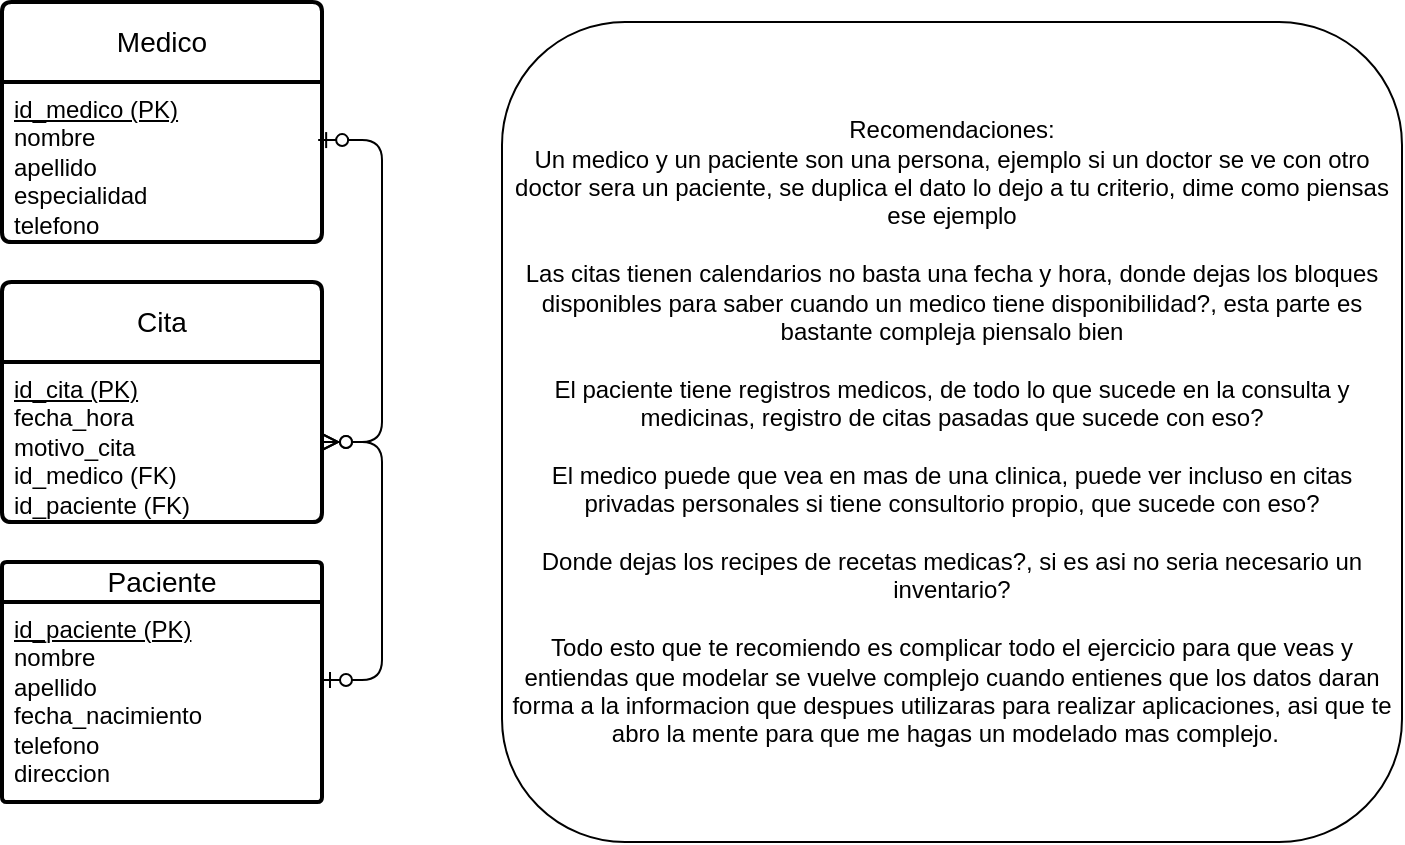 <mxfile version="27.0.9">
  <diagram id="IJ5O0eMPiJZNvBXdd9ch" name="Página-1">
    <mxGraphModel dx="1426" dy="841" grid="1" gridSize="10" guides="1" tooltips="1" connect="1" arrows="1" fold="1" page="1" pageScale="1" pageWidth="827" pageHeight="1169" math="0" shadow="0">
      <root>
        <mxCell id="0" />
        <mxCell id="1" parent="0" />
        <mxCell id="2" value="Medico" style="swimlane;childLayout=stackLayout;horizontal=1;startSize=40;horizontalStack=0;rounded=1;fontSize=14;fontStyle=0;strokeWidth=2;resizeParent=0;resizeLast=1;shadow=0;dashed=0;align=center;arcSize=4;whiteSpace=wrap;html=1;" parent="1" vertex="1">
          <mxGeometry x="70" y="70" width="160" height="120" as="geometry" />
        </mxCell>
        <mxCell id="3" value="&lt;u&gt;id_medico (PK)&lt;br&gt;&lt;/u&gt;nombre&lt;br&gt;apellido&lt;br&gt;especialidad&lt;br&gt;telefono" style="align=left;strokeColor=none;fillColor=none;spacingLeft=4;fontSize=12;verticalAlign=top;resizable=0;rotatable=0;part=1;html=1;" parent="2" vertex="1">
          <mxGeometry y="40" width="160" height="80" as="geometry" />
        </mxCell>
        <mxCell id="4" value="Paciente" style="swimlane;childLayout=stackLayout;horizontal=1;startSize=20;horizontalStack=0;rounded=1;fontSize=14;fontStyle=0;strokeWidth=2;resizeParent=0;resizeLast=1;shadow=0;dashed=0;align=center;arcSize=4;whiteSpace=wrap;html=1;" parent="1" vertex="1">
          <mxGeometry x="70" y="350" width="160" height="120" as="geometry" />
        </mxCell>
        <mxCell id="5" value="&lt;u&gt;id_paciente (PK)&lt;/u&gt;&lt;br&gt;nombre&lt;br&gt;apellido&lt;br&gt;fecha_nacimiento&lt;br&gt;telefono&lt;br&gt;direccion" style="align=left;strokeColor=none;fillColor=none;spacingLeft=4;fontSize=12;verticalAlign=top;resizable=0;rotatable=0;part=1;html=1;" parent="4" vertex="1">
          <mxGeometry y="20" width="160" height="100" as="geometry" />
        </mxCell>
        <mxCell id="6" value="Cita" style="swimlane;childLayout=stackLayout;horizontal=1;startSize=40;horizontalStack=0;rounded=1;fontSize=14;fontStyle=0;strokeWidth=2;resizeParent=0;resizeLast=1;shadow=0;dashed=0;align=center;arcSize=4;whiteSpace=wrap;html=1;" parent="1" vertex="1">
          <mxGeometry x="70" y="210" width="160" height="120" as="geometry" />
        </mxCell>
        <mxCell id="7" value="&lt;u&gt;id_cita (PK)&lt;/u&gt;&lt;br&gt;fecha_hora&lt;br&gt;motivo_cita&lt;br&gt;id_medico (FK)&lt;br&gt;id_paciente (FK)" style="align=left;strokeColor=none;fillColor=none;spacingLeft=4;fontSize=12;verticalAlign=top;resizable=0;rotatable=0;part=1;html=1;" parent="6" vertex="1">
          <mxGeometry y="40" width="160" height="80" as="geometry" />
        </mxCell>
        <mxCell id="10" value="" style="edgeStyle=entityRelationEdgeStyle;fontSize=12;html=1;endArrow=ERzeroToMany;startArrow=ERzeroToOne;exitX=0.988;exitY=0.363;exitDx=0;exitDy=0;exitPerimeter=0;" parent="1" source="3" target="7" edge="1">
          <mxGeometry width="100" height="100" relative="1" as="geometry">
            <mxPoint x="250" y="240" as="sourcePoint" />
            <mxPoint x="420" y="190" as="targetPoint" />
          </mxGeometry>
        </mxCell>
        <mxCell id="12" value="" style="edgeStyle=entityRelationEdgeStyle;fontSize=12;html=1;endArrow=ERzeroToMany;startArrow=ERzeroToOne;exitX=1;exitY=0.39;exitDx=0;exitDy=0;exitPerimeter=0;" parent="1" target="7" edge="1" source="5">
          <mxGeometry width="100" height="100" relative="1" as="geometry">
            <mxPoint x="550" y="580" as="sourcePoint" />
            <mxPoint x="650" y="480" as="targetPoint" />
          </mxGeometry>
        </mxCell>
        <mxCell id="f0w6jdH0DoRiAThcTYik-12" value="Recomendaciones:&lt;div&gt;Un medico y un paciente son una persona, ejemplo si un doctor se ve con otro doctor sera un paciente, se duplica el dato lo dejo a tu criterio, dime como piensas ese ejemplo&lt;/div&gt;&lt;div&gt;&lt;br&gt;&lt;/div&gt;&lt;div&gt;Las citas tienen calendarios no basta una fecha y hora, donde dejas los bloques disponibles para saber cuando un medico tiene disponibilidad?, esta parte es bastante compleja piensalo bien&lt;/div&gt;&lt;div&gt;&lt;br&gt;&lt;/div&gt;&lt;div&gt;El paciente tiene registros medicos, de todo lo que sucede en la consulta y medicinas, registro de citas pasadas que sucede con eso?&lt;/div&gt;&lt;div&gt;&lt;br&gt;El medico puede que vea en mas de una clinica, puede ver incluso en citas privadas personales si tiene consultorio propio, que sucede con eso?&lt;/div&gt;&lt;div&gt;&lt;br&gt;&lt;/div&gt;&lt;div&gt;Donde dejas los recipes de recetas medicas?, si es asi no seria necesario un inventario?&lt;/div&gt;&lt;div&gt;&lt;br&gt;&lt;/div&gt;&lt;div&gt;Todo esto que te recomiendo es complicar todo el ejercicio para que veas y entiendas que modelar se vuelve complejo cuando entienes que los datos daran forma a la informacion que despues utilizaras para realizar aplicaciones, asi que te abro la mente para que me hagas un modelado mas complejo.&amp;nbsp;&amp;nbsp;&lt;/div&gt;" style="rounded=1;whiteSpace=wrap;html=1;" vertex="1" parent="1">
          <mxGeometry x="320" y="80" width="450" height="410" as="geometry" />
        </mxCell>
      </root>
    </mxGraphModel>
  </diagram>
</mxfile>
